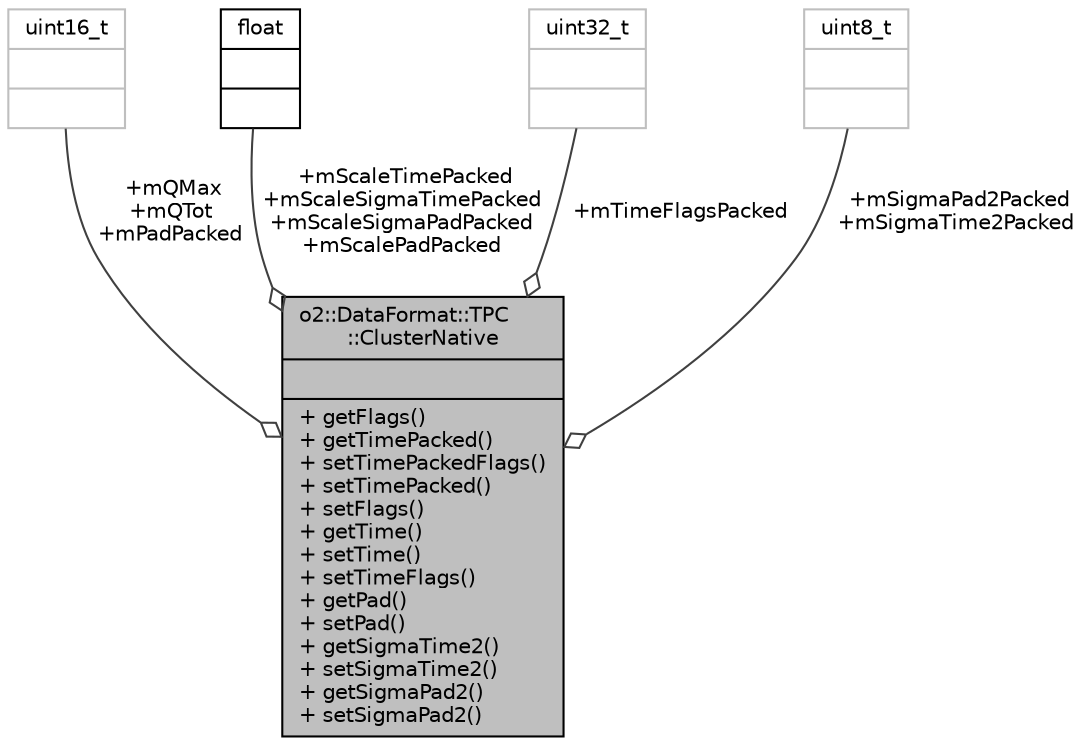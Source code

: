 digraph "o2::DataFormat::TPC::ClusterNative"
{
 // INTERACTIVE_SVG=YES
  bgcolor="transparent";
  edge [fontname="Helvetica",fontsize="10",labelfontname="Helvetica",labelfontsize="10"];
  node [fontname="Helvetica",fontsize="10",shape=record];
  Node1 [label="{o2::DataFormat::TPC\l::ClusterNative\n||+ getFlags()\l+ getTimePacked()\l+ setTimePackedFlags()\l+ setTimePacked()\l+ setFlags()\l+ getTime()\l+ setTime()\l+ setTimeFlags()\l+ getPad()\l+ setPad()\l+ getSigmaTime2()\l+ setSigmaTime2()\l+ getSigmaPad2()\l+ setSigmaPad2()\l}",height=0.2,width=0.4,color="black", fillcolor="grey75", style="filled" fontcolor="black"];
  Node2 -> Node1 [color="grey25",fontsize="10",style="solid",label=" +mQMax\n+mQTot\n+mPadPacked" ,arrowhead="odiamond",fontname="Helvetica"];
  Node2 [label="{uint16_t\n||}",height=0.2,width=0.4,color="grey75"];
  Node3 -> Node1 [color="grey25",fontsize="10",style="solid",label=" +mScaleTimePacked\n+mScaleSigmaTimePacked\n+mScaleSigmaPadPacked\n+mScalePadPacked" ,arrowhead="odiamond",fontname="Helvetica"];
  Node3 [label="{float\n||}",height=0.2,width=0.4,color="black",URL="$d4/dc3/classfloat.html"];
  Node4 -> Node1 [color="grey25",fontsize="10",style="solid",label=" +mTimeFlagsPacked" ,arrowhead="odiamond",fontname="Helvetica"];
  Node4 [label="{uint32_t\n||}",height=0.2,width=0.4,color="grey75"];
  Node5 -> Node1 [color="grey25",fontsize="10",style="solid",label=" +mSigmaPad2Packed\n+mSigmaTime2Packed" ,arrowhead="odiamond",fontname="Helvetica"];
  Node5 [label="{uint8_t\n||}",height=0.2,width=0.4,color="grey75"];
}
